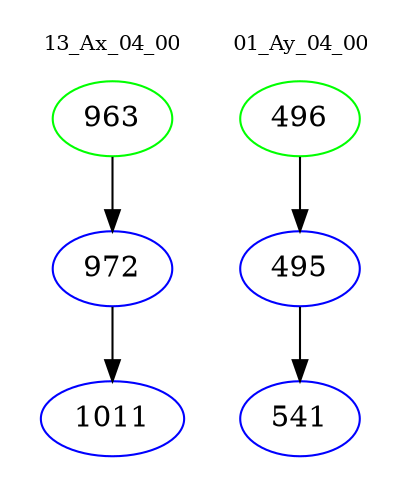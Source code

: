digraph{
subgraph cluster_0 {
color = white
label = "13_Ax_04_00";
fontsize=10;
T0_963 [label="963", color="green"]
T0_963 -> T0_972 [color="black"]
T0_972 [label="972", color="blue"]
T0_972 -> T0_1011 [color="black"]
T0_1011 [label="1011", color="blue"]
}
subgraph cluster_1 {
color = white
label = "01_Ay_04_00";
fontsize=10;
T1_496 [label="496", color="green"]
T1_496 -> T1_495 [color="black"]
T1_495 [label="495", color="blue"]
T1_495 -> T1_541 [color="black"]
T1_541 [label="541", color="blue"]
}
}
